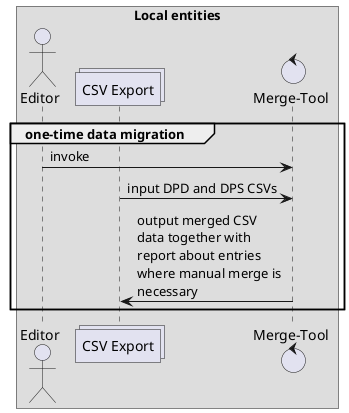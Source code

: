 @startuml
skinparam maxMessageSize 150
skinparam wrapWidth 150

box Local entities
actor "Editor" as editor
collections "CSV Export" as csv
control "Merge-Tool" as merge_tool
end box

group one-time data migration
editor -> merge_tool: invoke
csv -> merge_tool: input DPD and DPS CSVs
merge_tool -> csv: output merged CSV data together with report about entries where manual merge is necessary
end 
@enduml